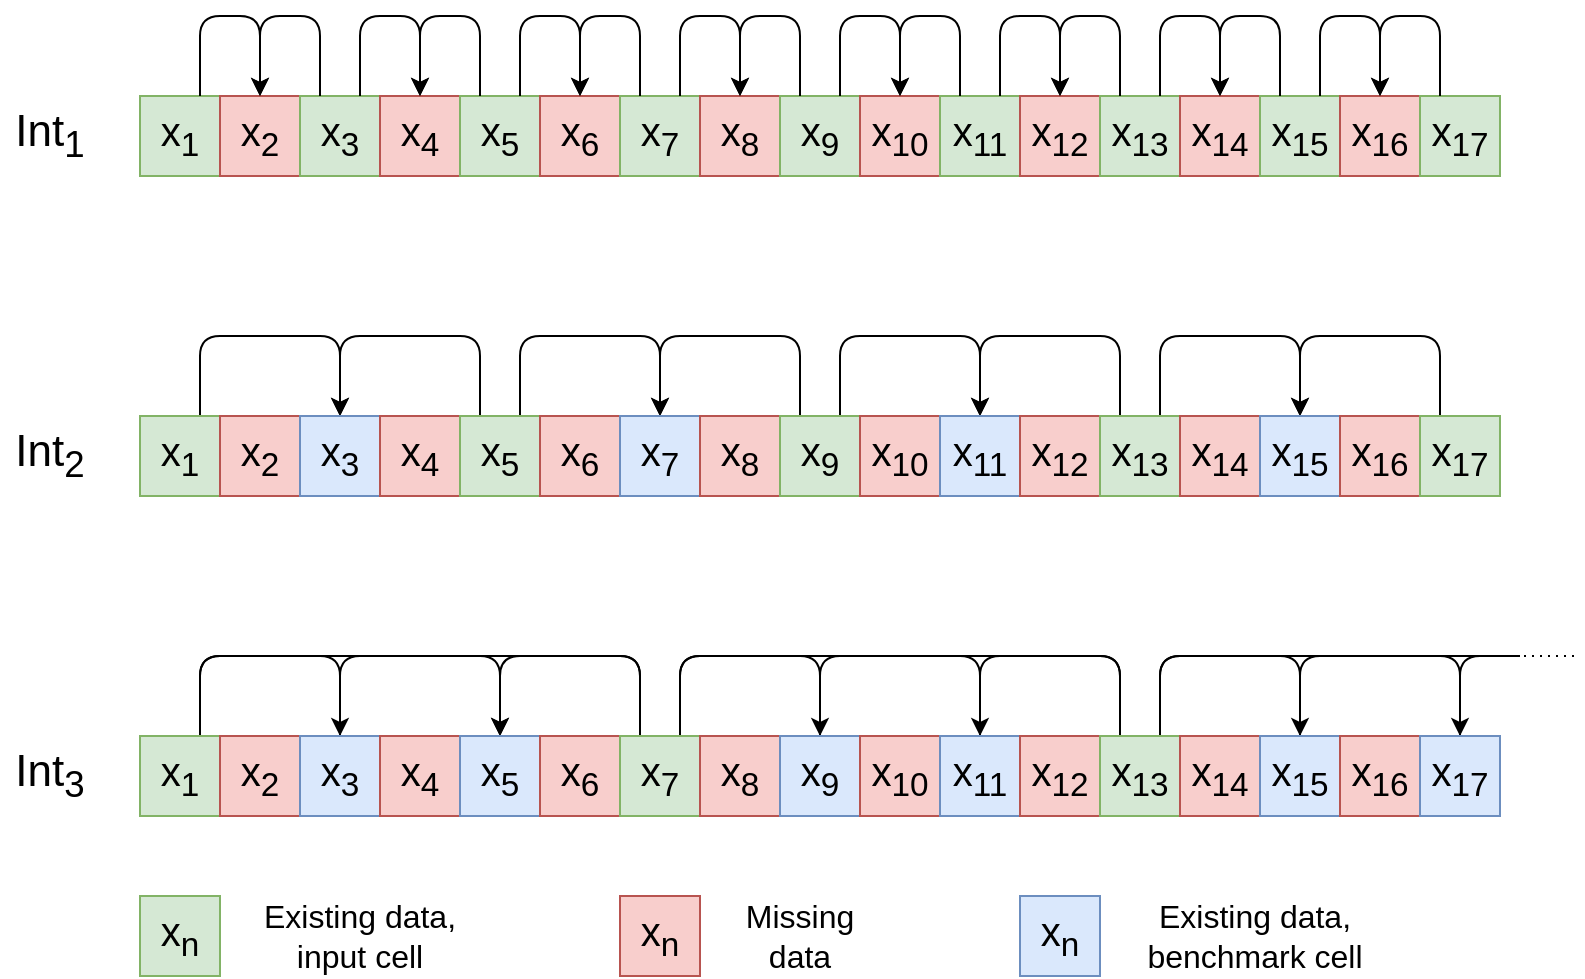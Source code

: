 <mxfile version="13.8.6" type="github">
  <diagram id="dp9czsK7ot9Na1DZZS66" name="Page-1">
    <mxGraphModel dx="1422" dy="883" grid="1" gridSize="10" guides="1" tooltips="1" connect="1" arrows="1" fold="1" page="1" pageScale="1" pageWidth="850" pageHeight="1100" math="0" shadow="0">
      <root>
        <mxCell id="0" />
        <mxCell id="1" parent="0" />
        <mxCell id="3GAu-c_WU69IqrAmxZl3-1" value="&lt;font style=&quot;font-size: 20px&quot;&gt;x&lt;sub&gt;1&lt;/sub&gt;&lt;/font&gt;" style="rounded=0;whiteSpace=wrap;html=1;fillColor=#d5e8d4;strokeColor=#82b366;" parent="1" vertex="1">
          <mxGeometry x="80" y="80" width="40" height="40" as="geometry" />
        </mxCell>
        <mxCell id="3GAu-c_WU69IqrAmxZl3-2" value="&lt;font style=&quot;font-size: 20px&quot;&gt;x&lt;sub&gt;2&lt;/sub&gt;&lt;/font&gt;" style="rounded=0;whiteSpace=wrap;html=1;fillColor=#f8cecc;strokeColor=#b85450;" parent="1" vertex="1">
          <mxGeometry x="120" y="80" width="40" height="40" as="geometry" />
        </mxCell>
        <mxCell id="3GAu-c_WU69IqrAmxZl3-3" value="&lt;font style=&quot;font-size: 20px&quot;&gt;x&lt;sub&gt;3&lt;/sub&gt;&lt;/font&gt;" style="rounded=0;whiteSpace=wrap;html=1;fillColor=#d5e8d4;strokeColor=#82b366;" parent="1" vertex="1">
          <mxGeometry x="160" y="80" width="40" height="40" as="geometry" />
        </mxCell>
        <mxCell id="3GAu-c_WU69IqrAmxZl3-4" value="&lt;font style=&quot;font-size: 20px&quot;&gt;x&lt;sub&gt;4&lt;/sub&gt;&lt;/font&gt;" style="rounded=0;whiteSpace=wrap;html=1;fillColor=#f8cecc;strokeColor=#b85450;" parent="1" vertex="1">
          <mxGeometry x="200" y="80" width="40" height="40" as="geometry" />
        </mxCell>
        <mxCell id="3GAu-c_WU69IqrAmxZl3-5" value="&lt;font style=&quot;font-size: 20px&quot;&gt;x&lt;sub&gt;5&lt;/sub&gt;&lt;/font&gt;" style="rounded=0;whiteSpace=wrap;html=1;fillColor=#d5e8d4;strokeColor=#82b366;" parent="1" vertex="1">
          <mxGeometry x="240" y="80" width="40" height="40" as="geometry" />
        </mxCell>
        <mxCell id="3GAu-c_WU69IqrAmxZl3-6" value="&lt;font style=&quot;font-size: 20px&quot;&gt;x&lt;sub&gt;6&lt;/sub&gt;&lt;/font&gt;" style="rounded=0;whiteSpace=wrap;html=1;fillColor=#f8cecc;strokeColor=#b85450;" parent="1" vertex="1">
          <mxGeometry x="280" y="80" width="40" height="40" as="geometry" />
        </mxCell>
        <mxCell id="3GAu-c_WU69IqrAmxZl3-7" value="&lt;font style=&quot;font-size: 20px&quot;&gt;x&lt;sub&gt;7&lt;/sub&gt;&lt;/font&gt;" style="rounded=0;whiteSpace=wrap;html=1;fillColor=#d5e8d4;strokeColor=#82b366;" parent="1" vertex="1">
          <mxGeometry x="320" y="80" width="40" height="40" as="geometry" />
        </mxCell>
        <mxCell id="3GAu-c_WU69IqrAmxZl3-8" value="&lt;font style=&quot;font-size: 20px&quot;&gt;x&lt;sub&gt;8&lt;/sub&gt;&lt;/font&gt;" style="rounded=0;whiteSpace=wrap;html=1;fillColor=#f8cecc;strokeColor=#b85450;" parent="1" vertex="1">
          <mxGeometry x="360" y="80" width="40" height="40" as="geometry" />
        </mxCell>
        <mxCell id="3GAu-c_WU69IqrAmxZl3-9" value="&lt;font style=&quot;font-size: 20px&quot;&gt;x&lt;sub&gt;9&lt;/sub&gt;&lt;/font&gt;" style="rounded=0;whiteSpace=wrap;html=1;fillColor=#d5e8d4;strokeColor=#82b366;" parent="1" vertex="1">
          <mxGeometry x="400" y="80" width="40" height="40" as="geometry" />
        </mxCell>
        <mxCell id="3GAu-c_WU69IqrAmxZl3-10" value="&lt;font style=&quot;font-size: 20px&quot;&gt;x&lt;sub&gt;10&lt;/sub&gt;&lt;/font&gt;" style="rounded=0;whiteSpace=wrap;html=1;fillColor=#f8cecc;strokeColor=#b85450;" parent="1" vertex="1">
          <mxGeometry x="440" y="80" width="40" height="40" as="geometry" />
        </mxCell>
        <mxCell id="3GAu-c_WU69IqrAmxZl3-11" value="&lt;font style=&quot;font-size: 20px&quot;&gt;x&lt;sub&gt;11&lt;/sub&gt;&lt;/font&gt;" style="rounded=0;whiteSpace=wrap;html=1;fillColor=#d5e8d4;strokeColor=#82b366;" parent="1" vertex="1">
          <mxGeometry x="480" y="80" width="40" height="40" as="geometry" />
        </mxCell>
        <mxCell id="3GAu-c_WU69IqrAmxZl3-12" value="&lt;font style=&quot;font-size: 20px&quot;&gt;x&lt;sub&gt;12&lt;/sub&gt;&lt;/font&gt;" style="rounded=0;whiteSpace=wrap;html=1;fillColor=#f8cecc;strokeColor=#b85450;" parent="1" vertex="1">
          <mxGeometry x="520" y="80" width="40" height="40" as="geometry" />
        </mxCell>
        <mxCell id="3GAu-c_WU69IqrAmxZl3-13" value="&lt;font style=&quot;font-size: 20px&quot;&gt;x&lt;sub&gt;13&lt;/sub&gt;&lt;/font&gt;" style="rounded=0;whiteSpace=wrap;html=1;fillColor=#d5e8d4;strokeColor=#82b366;" parent="1" vertex="1">
          <mxGeometry x="560" y="80" width="40" height="40" as="geometry" />
        </mxCell>
        <mxCell id="3GAu-c_WU69IqrAmxZl3-14" value="&lt;font style=&quot;font-size: 20px&quot;&gt;x&lt;sub&gt;14&lt;/sub&gt;&lt;/font&gt;" style="rounded=0;whiteSpace=wrap;html=1;fillColor=#f8cecc;strokeColor=#b85450;" parent="1" vertex="1">
          <mxGeometry x="600" y="80" width="40" height="40" as="geometry" />
        </mxCell>
        <mxCell id="3GAu-c_WU69IqrAmxZl3-15" value="&lt;font style=&quot;font-size: 20px&quot;&gt;x&lt;sub&gt;15&lt;/sub&gt;&lt;/font&gt;" style="rounded=0;whiteSpace=wrap;html=1;fillColor=#d5e8d4;strokeColor=#82b366;" parent="1" vertex="1">
          <mxGeometry x="640" y="80" width="40" height="40" as="geometry" />
        </mxCell>
        <mxCell id="3GAu-c_WU69IqrAmxZl3-20" value="" style="endArrow=classic;startArrow=none;html=1;startFill=0;endFill=1;exitX=0.75;exitY=0;exitDx=0;exitDy=0;" parent="1" source="3GAu-c_WU69IqrAmxZl3-1" edge="1">
          <mxGeometry width="50" height="50" relative="1" as="geometry">
            <mxPoint x="100" y="80" as="sourcePoint" />
            <mxPoint x="140" y="80" as="targetPoint" />
            <Array as="points">
              <mxPoint x="110" y="40" />
              <mxPoint x="140" y="40" />
            </Array>
          </mxGeometry>
        </mxCell>
        <mxCell id="3GAu-c_WU69IqrAmxZl3-21" value="" style="endArrow=none;startArrow=classic;html=1;startFill=1;endFill=0;entryX=0.25;entryY=0;entryDx=0;entryDy=0;" parent="1" target="3GAu-c_WU69IqrAmxZl3-3" edge="1">
          <mxGeometry width="50" height="50" relative="1" as="geometry">
            <mxPoint x="140" y="80" as="sourcePoint" />
            <mxPoint x="180" y="80" as="targetPoint" />
            <Array as="points">
              <mxPoint x="140" y="40" />
              <mxPoint x="170" y="40" />
            </Array>
          </mxGeometry>
        </mxCell>
        <mxCell id="3GAu-c_WU69IqrAmxZl3-22" value="" style="endArrow=classic;startArrow=none;html=1;startFill=0;endFill=1;exitX=0.75;exitY=0;exitDx=0;exitDy=0;" parent="1" edge="1">
          <mxGeometry width="50" height="50" relative="1" as="geometry">
            <mxPoint x="190" y="80" as="sourcePoint" />
            <mxPoint x="220" y="80" as="targetPoint" />
            <Array as="points">
              <mxPoint x="190" y="40" />
              <mxPoint x="220" y="40" />
            </Array>
          </mxGeometry>
        </mxCell>
        <mxCell id="3GAu-c_WU69IqrAmxZl3-23" value="" style="endArrow=none;startArrow=classic;html=1;startFill=1;endFill=0;entryX=0.25;entryY=0;entryDx=0;entryDy=0;" parent="1" edge="1">
          <mxGeometry width="50" height="50" relative="1" as="geometry">
            <mxPoint x="220" y="80" as="sourcePoint" />
            <mxPoint x="250.0" y="80" as="targetPoint" />
            <Array as="points">
              <mxPoint x="220" y="40" />
              <mxPoint x="250" y="40" />
            </Array>
          </mxGeometry>
        </mxCell>
        <mxCell id="3GAu-c_WU69IqrAmxZl3-24" value="" style="endArrow=classic;startArrow=none;html=1;startFill=0;endFill=1;exitX=0.75;exitY=0;exitDx=0;exitDy=0;" parent="1" edge="1">
          <mxGeometry width="50" height="50" relative="1" as="geometry">
            <mxPoint x="270" y="80" as="sourcePoint" />
            <mxPoint x="300" y="80" as="targetPoint" />
            <Array as="points">
              <mxPoint x="270" y="40" />
              <mxPoint x="300" y="40" />
            </Array>
          </mxGeometry>
        </mxCell>
        <mxCell id="3GAu-c_WU69IqrAmxZl3-25" value="" style="endArrow=none;startArrow=classic;html=1;startFill=1;endFill=0;entryX=0.25;entryY=0;entryDx=0;entryDy=0;" parent="1" edge="1">
          <mxGeometry width="50" height="50" relative="1" as="geometry">
            <mxPoint x="300" y="80" as="sourcePoint" />
            <mxPoint x="330.0" y="80" as="targetPoint" />
            <Array as="points">
              <mxPoint x="300" y="40" />
              <mxPoint x="330" y="40" />
            </Array>
          </mxGeometry>
        </mxCell>
        <mxCell id="3GAu-c_WU69IqrAmxZl3-26" value="" style="endArrow=classic;startArrow=none;html=1;startFill=0;endFill=1;exitX=0.75;exitY=0;exitDx=0;exitDy=0;" parent="1" edge="1">
          <mxGeometry width="50" height="50" relative="1" as="geometry">
            <mxPoint x="350" y="80" as="sourcePoint" />
            <mxPoint x="380" y="80" as="targetPoint" />
            <Array as="points">
              <mxPoint x="350" y="40" />
              <mxPoint x="380" y="40" />
            </Array>
          </mxGeometry>
        </mxCell>
        <mxCell id="3GAu-c_WU69IqrAmxZl3-27" value="" style="endArrow=none;startArrow=classic;html=1;startFill=1;endFill=0;entryX=0.25;entryY=0;entryDx=0;entryDy=0;" parent="1" edge="1">
          <mxGeometry width="50" height="50" relative="1" as="geometry">
            <mxPoint x="380" y="80" as="sourcePoint" />
            <mxPoint x="410.0" y="80" as="targetPoint" />
            <Array as="points">
              <mxPoint x="380" y="40" />
              <mxPoint x="410" y="40" />
            </Array>
          </mxGeometry>
        </mxCell>
        <mxCell id="3GAu-c_WU69IqrAmxZl3-28" value="" style="endArrow=classic;startArrow=none;html=1;startFill=0;endFill=1;exitX=0.75;exitY=0;exitDx=0;exitDy=0;" parent="1" edge="1">
          <mxGeometry width="50" height="50" relative="1" as="geometry">
            <mxPoint x="430" y="80" as="sourcePoint" />
            <mxPoint x="460" y="80" as="targetPoint" />
            <Array as="points">
              <mxPoint x="430" y="40" />
              <mxPoint x="460" y="40" />
            </Array>
          </mxGeometry>
        </mxCell>
        <mxCell id="3GAu-c_WU69IqrAmxZl3-29" value="" style="endArrow=none;startArrow=classic;html=1;startFill=1;endFill=0;entryX=0.25;entryY=0;entryDx=0;entryDy=0;" parent="1" edge="1">
          <mxGeometry width="50" height="50" relative="1" as="geometry">
            <mxPoint x="460" y="80" as="sourcePoint" />
            <mxPoint x="490.0" y="80" as="targetPoint" />
            <Array as="points">
              <mxPoint x="460" y="40" />
              <mxPoint x="490" y="40" />
            </Array>
          </mxGeometry>
        </mxCell>
        <mxCell id="3GAu-c_WU69IqrAmxZl3-30" value="" style="endArrow=classic;startArrow=none;html=1;startFill=0;endFill=1;exitX=0.75;exitY=0;exitDx=0;exitDy=0;" parent="1" edge="1">
          <mxGeometry width="50" height="50" relative="1" as="geometry">
            <mxPoint x="510" y="80" as="sourcePoint" />
            <mxPoint x="540" y="80" as="targetPoint" />
            <Array as="points">
              <mxPoint x="510" y="40" />
              <mxPoint x="540" y="40" />
            </Array>
          </mxGeometry>
        </mxCell>
        <mxCell id="3GAu-c_WU69IqrAmxZl3-31" value="" style="endArrow=none;startArrow=classic;html=1;startFill=1;endFill=0;entryX=0.25;entryY=0;entryDx=0;entryDy=0;" parent="1" edge="1">
          <mxGeometry width="50" height="50" relative="1" as="geometry">
            <mxPoint x="540" y="80" as="sourcePoint" />
            <mxPoint x="570" y="80" as="targetPoint" />
            <Array as="points">
              <mxPoint x="540" y="40" />
              <mxPoint x="570" y="40" />
            </Array>
          </mxGeometry>
        </mxCell>
        <mxCell id="3GAu-c_WU69IqrAmxZl3-32" value="" style="endArrow=classic;startArrow=none;html=1;startFill=0;endFill=1;exitX=0.75;exitY=0;exitDx=0;exitDy=0;" parent="1" edge="1">
          <mxGeometry width="50" height="50" relative="1" as="geometry">
            <mxPoint x="590" y="80" as="sourcePoint" />
            <mxPoint x="620" y="80" as="targetPoint" />
            <Array as="points">
              <mxPoint x="590" y="40" />
              <mxPoint x="620" y="40" />
            </Array>
          </mxGeometry>
        </mxCell>
        <mxCell id="3GAu-c_WU69IqrAmxZl3-33" value="" style="endArrow=none;startArrow=classic;html=1;startFill=1;endFill=0;entryX=0.25;entryY=0;entryDx=0;entryDy=0;" parent="1" edge="1">
          <mxGeometry width="50" height="50" relative="1" as="geometry">
            <mxPoint x="620" y="80" as="sourcePoint" />
            <mxPoint x="650" y="80" as="targetPoint" />
            <Array as="points">
              <mxPoint x="620" y="40" />
              <mxPoint x="650" y="40" />
            </Array>
          </mxGeometry>
        </mxCell>
        <mxCell id="3GAu-c_WU69IqrAmxZl3-42" value="&lt;font style=&quot;font-size: 20px&quot;&gt;x&lt;sub&gt;16&lt;/sub&gt;&lt;/font&gt;" style="rounded=0;whiteSpace=wrap;html=1;fillColor=#f8cecc;strokeColor=#b85450;" parent="1" vertex="1">
          <mxGeometry x="680" y="80" width="40" height="40" as="geometry" />
        </mxCell>
        <mxCell id="3GAu-c_WU69IqrAmxZl3-44" value="&lt;font style=&quot;font-size: 20px&quot;&gt;x&lt;sub&gt;17&lt;/sub&gt;&lt;/font&gt;" style="rounded=0;whiteSpace=wrap;html=1;fillColor=#d5e8d4;strokeColor=#82b366;" parent="1" vertex="1">
          <mxGeometry x="720" y="80" width="40" height="40" as="geometry" />
        </mxCell>
        <mxCell id="3GAu-c_WU69IqrAmxZl3-45" value="" style="endArrow=classic;startArrow=none;html=1;startFill=0;endFill=1;exitX=0.75;exitY=0;exitDx=0;exitDy=0;" parent="1" edge="1">
          <mxGeometry width="50" height="50" relative="1" as="geometry">
            <mxPoint x="670" y="80" as="sourcePoint" />
            <mxPoint x="700" y="80" as="targetPoint" />
            <Array as="points">
              <mxPoint x="670" y="40" />
              <mxPoint x="700" y="40" />
            </Array>
          </mxGeometry>
        </mxCell>
        <mxCell id="3GAu-c_WU69IqrAmxZl3-46" value="" style="endArrow=none;startArrow=classic;html=1;startFill=1;endFill=0;entryX=0.25;entryY=0;entryDx=0;entryDy=0;" parent="1" edge="1">
          <mxGeometry width="50" height="50" relative="1" as="geometry">
            <mxPoint x="700" y="80" as="sourcePoint" />
            <mxPoint x="730" y="80" as="targetPoint" />
            <Array as="points">
              <mxPoint x="700" y="40" />
              <mxPoint x="730" y="40" />
            </Array>
          </mxGeometry>
        </mxCell>
        <mxCell id="3GAu-c_WU69IqrAmxZl3-85" value="" style="endArrow=classic;startArrow=none;html=1;startFill=0;endFill=1;exitX=0.75;exitY=0;exitDx=0;exitDy=0;entryX=0.5;entryY=0;entryDx=0;entryDy=0;" parent="1" edge="1">
          <mxGeometry width="50" height="50" relative="1" as="geometry">
            <mxPoint x="110" y="240" as="sourcePoint" />
            <mxPoint x="180" y="240" as="targetPoint" />
            <Array as="points">
              <mxPoint x="110" y="200" />
              <mxPoint x="180" y="200" />
            </Array>
          </mxGeometry>
        </mxCell>
        <mxCell id="3GAu-c_WU69IqrAmxZl3-86" value="" style="endArrow=none;startArrow=classic;html=1;startFill=1;endFill=0;entryX=0.25;entryY=0;entryDx=0;entryDy=0;exitX=0.5;exitY=0;exitDx=0;exitDy=0;" parent="1" edge="1">
          <mxGeometry width="50" height="50" relative="1" as="geometry">
            <mxPoint x="180" y="240" as="sourcePoint" />
            <mxPoint x="250" y="240" as="targetPoint" />
            <Array as="points">
              <mxPoint x="180" y="200" />
              <mxPoint x="250" y="200" />
            </Array>
          </mxGeometry>
        </mxCell>
        <mxCell id="3GAu-c_WU69IqrAmxZl3-87" value="" style="endArrow=classic;startArrow=none;html=1;startFill=0;endFill=1;exitX=0.75;exitY=0;exitDx=0;exitDy=0;entryX=0.5;entryY=0;entryDx=0;entryDy=0;" parent="1" edge="1">
          <mxGeometry width="50" height="50" relative="1" as="geometry">
            <mxPoint x="270" y="240" as="sourcePoint" />
            <mxPoint x="340" y="240" as="targetPoint" />
            <Array as="points">
              <mxPoint x="270" y="200" />
              <mxPoint x="340" y="200" />
            </Array>
          </mxGeometry>
        </mxCell>
        <mxCell id="3GAu-c_WU69IqrAmxZl3-88" value="" style="endArrow=none;startArrow=classic;html=1;startFill=1;endFill=0;entryX=0.25;entryY=0;entryDx=0;entryDy=0;exitX=0.5;exitY=0;exitDx=0;exitDy=0;" parent="1" edge="1">
          <mxGeometry width="50" height="50" relative="1" as="geometry">
            <mxPoint x="340" y="240" as="sourcePoint" />
            <mxPoint x="410" y="240" as="targetPoint" />
            <Array as="points">
              <mxPoint x="340" y="200" />
              <mxPoint x="410" y="200" />
            </Array>
          </mxGeometry>
        </mxCell>
        <mxCell id="3GAu-c_WU69IqrAmxZl3-89" value="" style="endArrow=classic;startArrow=none;html=1;startFill=0;endFill=1;exitX=0.75;exitY=0;exitDx=0;exitDy=0;entryX=0.5;entryY=0;entryDx=0;entryDy=0;" parent="1" edge="1">
          <mxGeometry width="50" height="50" relative="1" as="geometry">
            <mxPoint x="430" y="240" as="sourcePoint" />
            <mxPoint x="500" y="240" as="targetPoint" />
            <Array as="points">
              <mxPoint x="430" y="200" />
              <mxPoint x="500" y="200" />
            </Array>
          </mxGeometry>
        </mxCell>
        <mxCell id="3GAu-c_WU69IqrAmxZl3-90" value="" style="endArrow=none;startArrow=classic;html=1;startFill=1;endFill=0;entryX=0.25;entryY=0;entryDx=0;entryDy=0;exitX=0.5;exitY=0;exitDx=0;exitDy=0;" parent="1" edge="1">
          <mxGeometry width="50" height="50" relative="1" as="geometry">
            <mxPoint x="500" y="240" as="sourcePoint" />
            <mxPoint x="570" y="240" as="targetPoint" />
            <Array as="points">
              <mxPoint x="500" y="200" />
              <mxPoint x="570" y="200" />
            </Array>
          </mxGeometry>
        </mxCell>
        <mxCell id="3GAu-c_WU69IqrAmxZl3-91" value="" style="endArrow=classic;startArrow=none;html=1;startFill=0;endFill=1;exitX=0.75;exitY=0;exitDx=0;exitDy=0;entryX=0.5;entryY=0;entryDx=0;entryDy=0;" parent="1" edge="1">
          <mxGeometry width="50" height="50" relative="1" as="geometry">
            <mxPoint x="590" y="240" as="sourcePoint" />
            <mxPoint x="660" y="240" as="targetPoint" />
            <Array as="points">
              <mxPoint x="590" y="200" />
              <mxPoint x="660" y="200" />
            </Array>
          </mxGeometry>
        </mxCell>
        <mxCell id="3GAu-c_WU69IqrAmxZl3-92" value="" style="endArrow=none;startArrow=classic;html=1;startFill=1;endFill=0;entryX=0.25;entryY=0;entryDx=0;entryDy=0;exitX=0.5;exitY=0;exitDx=0;exitDy=0;" parent="1" edge="1">
          <mxGeometry width="50" height="50" relative="1" as="geometry">
            <mxPoint x="660" y="240" as="sourcePoint" />
            <mxPoint x="730" y="240" as="targetPoint" />
            <Array as="points">
              <mxPoint x="660" y="200" />
              <mxPoint x="730" y="200" />
            </Array>
          </mxGeometry>
        </mxCell>
        <mxCell id="3GAu-c_WU69IqrAmxZl3-116" value="" style="endArrow=classic;startArrow=none;html=1;startFill=0;endFill=1;exitX=0.75;exitY=0;exitDx=0;exitDy=0;entryX=0.5;entryY=0;entryDx=0;entryDy=0;" parent="1" edge="1">
          <mxGeometry width="50" height="50" relative="1" as="geometry">
            <mxPoint x="110" y="400" as="sourcePoint" />
            <mxPoint x="180" y="400" as="targetPoint" />
            <Array as="points">
              <mxPoint x="110" y="360" />
              <mxPoint x="180" y="360" />
            </Array>
          </mxGeometry>
        </mxCell>
        <mxCell id="3GAu-c_WU69IqrAmxZl3-117" value="" style="endArrow=none;startArrow=classic;html=1;startFill=1;endFill=0;exitX=0.5;exitY=0;exitDx=0;exitDy=0;" parent="1" edge="1">
          <mxGeometry width="50" height="50" relative="1" as="geometry">
            <mxPoint x="260" y="400" as="sourcePoint" />
            <mxPoint x="330" y="400" as="targetPoint" />
            <Array as="points">
              <mxPoint x="260" y="360" />
              <mxPoint x="330" y="360" />
            </Array>
          </mxGeometry>
        </mxCell>
        <mxCell id="3GAu-c_WU69IqrAmxZl3-130" value="" style="endArrow=none;startArrow=none;html=1;startFill=0;endFill=0;entryX=0.25;entryY=0;entryDx=0;entryDy=0;" parent="1" edge="1">
          <mxGeometry width="50" height="50" relative="1" as="geometry">
            <mxPoint x="180" y="400" as="sourcePoint" />
            <mxPoint x="330.0" y="400" as="targetPoint" />
            <Array as="points">
              <mxPoint x="180" y="360" />
              <mxPoint x="330" y="360" />
            </Array>
          </mxGeometry>
        </mxCell>
        <mxCell id="3GAu-c_WU69IqrAmxZl3-131" value="" style="endArrow=classic;startArrow=none;html=1;startFill=0;endFill=1;entryX=0.25;entryY=0;entryDx=0;entryDy=0;" parent="1" edge="1">
          <mxGeometry width="50" height="50" relative="1" as="geometry">
            <mxPoint x="110" y="400" as="sourcePoint" />
            <mxPoint x="260.0" y="400" as="targetPoint" />
            <Array as="points">
              <mxPoint x="110" y="360" />
              <mxPoint x="260" y="360" />
            </Array>
          </mxGeometry>
        </mxCell>
        <mxCell id="3GAu-c_WU69IqrAmxZl3-132" value="" style="endArrow=classic;startArrow=none;html=1;startFill=0;endFill=1;exitX=0.75;exitY=0;exitDx=0;exitDy=0;entryX=0.5;entryY=0;entryDx=0;entryDy=0;" parent="1" edge="1">
          <mxGeometry width="50" height="50" relative="1" as="geometry">
            <mxPoint x="350" y="400" as="sourcePoint" />
            <mxPoint x="420" y="400" as="targetPoint" />
            <Array as="points">
              <mxPoint x="350" y="360" />
              <mxPoint x="420" y="360" />
            </Array>
          </mxGeometry>
        </mxCell>
        <mxCell id="3GAu-c_WU69IqrAmxZl3-133" value="" style="endArrow=none;startArrow=classic;html=1;startFill=1;endFill=0;entryX=0.25;entryY=0;entryDx=0;entryDy=0;exitX=0.5;exitY=0;exitDx=0;exitDy=0;" parent="1" edge="1">
          <mxGeometry width="50" height="50" relative="1" as="geometry">
            <mxPoint x="500" y="400" as="sourcePoint" />
            <mxPoint x="570" y="400" as="targetPoint" />
            <Array as="points">
              <mxPoint x="500" y="360" />
              <mxPoint x="570" y="360" />
            </Array>
          </mxGeometry>
        </mxCell>
        <mxCell id="3GAu-c_WU69IqrAmxZl3-134" value="" style="endArrow=none;startArrow=none;html=1;startFill=0;endFill=0;entryX=0.25;entryY=0;entryDx=0;entryDy=0;" parent="1" edge="1">
          <mxGeometry width="50" height="50" relative="1" as="geometry">
            <mxPoint x="420" y="400" as="sourcePoint" />
            <mxPoint x="570" y="400" as="targetPoint" />
            <Array as="points">
              <mxPoint x="420" y="360" />
              <mxPoint x="570" y="360" />
            </Array>
          </mxGeometry>
        </mxCell>
        <mxCell id="3GAu-c_WU69IqrAmxZl3-135" value="" style="endArrow=none;startArrow=none;html=1;startFill=0;endFill=0;entryX=0.25;entryY=0;entryDx=0;entryDy=0;" parent="1" edge="1">
          <mxGeometry width="50" height="50" relative="1" as="geometry">
            <mxPoint x="350" y="400" as="sourcePoint" />
            <mxPoint x="500" y="400" as="targetPoint" />
            <Array as="points">
              <mxPoint x="350" y="360" />
              <mxPoint x="500" y="360" />
            </Array>
          </mxGeometry>
        </mxCell>
        <mxCell id="3GAu-c_WU69IqrAmxZl3-136" value="" style="endArrow=classic;startArrow=none;html=1;startFill=0;endFill=1;exitX=0.75;exitY=0;exitDx=0;exitDy=0;entryX=0.5;entryY=0;entryDx=0;entryDy=0;" parent="1" edge="1">
          <mxGeometry width="50" height="50" relative="1" as="geometry">
            <mxPoint x="590" y="400" as="sourcePoint" />
            <mxPoint x="660" y="400" as="targetPoint" />
            <Array as="points">
              <mxPoint x="590" y="360" />
              <mxPoint x="660" y="360" />
            </Array>
          </mxGeometry>
        </mxCell>
        <mxCell id="3GAu-c_WU69IqrAmxZl3-137" value="" style="endArrow=none;startArrow=classic;html=1;startFill=1;endFill=0;exitX=0.5;exitY=0;exitDx=0;exitDy=0;" parent="1" edge="1">
          <mxGeometry width="50" height="50" relative="1" as="geometry">
            <mxPoint x="740" y="400" as="sourcePoint" />
            <mxPoint x="770" y="360" as="targetPoint" />
            <Array as="points">
              <mxPoint x="740" y="360" />
            </Array>
          </mxGeometry>
        </mxCell>
        <mxCell id="3GAu-c_WU69IqrAmxZl3-138" value="" style="endArrow=none;startArrow=none;html=1;startFill=0;endFill=0;" parent="1" edge="1">
          <mxGeometry width="50" height="50" relative="1" as="geometry">
            <mxPoint x="660" y="400" as="sourcePoint" />
            <mxPoint x="770" y="360" as="targetPoint" />
            <Array as="points">
              <mxPoint x="660" y="360" />
            </Array>
          </mxGeometry>
        </mxCell>
        <mxCell id="3GAu-c_WU69IqrAmxZl3-139" value="" style="endArrow=none;startArrow=none;html=1;startFill=0;endFill=0;entryX=0.25;entryY=0;entryDx=0;entryDy=0;" parent="1" edge="1">
          <mxGeometry width="50" height="50" relative="1" as="geometry">
            <mxPoint x="590" y="400" as="sourcePoint" />
            <mxPoint x="740" y="400" as="targetPoint" />
            <Array as="points">
              <mxPoint x="590" y="360" />
              <mxPoint x="740" y="360" />
            </Array>
          </mxGeometry>
        </mxCell>
        <mxCell id="3GAu-c_WU69IqrAmxZl3-140" value="" style="endArrow=none;dashed=1;html=1;dashPattern=1 3;strokeWidth=1;" parent="1" edge="1">
          <mxGeometry width="50" height="50" relative="1" as="geometry">
            <mxPoint x="760" y="360" as="sourcePoint" />
            <mxPoint x="800" y="360" as="targetPoint" />
          </mxGeometry>
        </mxCell>
        <mxCell id="3GAu-c_WU69IqrAmxZl3-162" value="&lt;font style=&quot;font-size: 22px&quot;&gt;Int&lt;sub&gt;1&lt;/sub&gt;&lt;/font&gt;" style="text;html=1;strokeColor=none;fillColor=none;align=center;verticalAlign=middle;whiteSpace=wrap;rounded=0;" parent="1" vertex="1">
          <mxGeometry x="10" y="90" width="50" height="20" as="geometry" />
        </mxCell>
        <mxCell id="3GAu-c_WU69IqrAmxZl3-164" value="&lt;font style=&quot;font-size: 22px&quot;&gt;Int&lt;sub&gt;2&lt;/sub&gt;&lt;/font&gt;" style="text;html=1;strokeColor=none;fillColor=none;align=center;verticalAlign=middle;whiteSpace=wrap;rounded=0;" parent="1" vertex="1">
          <mxGeometry x="10" y="250" width="50" height="20" as="geometry" />
        </mxCell>
        <mxCell id="3GAu-c_WU69IqrAmxZl3-166" value="&lt;font style=&quot;font-size: 22px&quot;&gt;Int&lt;sub&gt;3&lt;/sub&gt;&lt;/font&gt;" style="text;html=1;strokeColor=none;fillColor=none;align=center;verticalAlign=middle;whiteSpace=wrap;rounded=0;" parent="1" vertex="1">
          <mxGeometry x="10" y="410" width="50" height="20" as="geometry" />
        </mxCell>
        <mxCell id="3GAu-c_WU69IqrAmxZl3-168" value="&lt;font style=&quot;font-size: 20px&quot;&gt;x&lt;sub&gt;n&lt;/sub&gt;&lt;/font&gt;" style="rounded=0;whiteSpace=wrap;html=1;fillColor=#d5e8d4;strokeColor=#82b366;" parent="1" vertex="1">
          <mxGeometry x="80" y="480" width="40" height="40" as="geometry" />
        </mxCell>
        <mxCell id="3GAu-c_WU69IqrAmxZl3-169" value="&lt;font style=&quot;font-size: 20px&quot;&gt;x&lt;sub&gt;n&lt;/sub&gt;&lt;/font&gt;" style="rounded=0;whiteSpace=wrap;html=1;fillColor=#f8cecc;strokeColor=#b85450;" parent="1" vertex="1">
          <mxGeometry x="320" y="480" width="40" height="40" as="geometry" />
        </mxCell>
        <mxCell id="3GAu-c_WU69IqrAmxZl3-170" value="&lt;font style=&quot;font-size: 20px&quot;&gt;x&lt;sub&gt;n&lt;/sub&gt;&lt;/font&gt;" style="rounded=0;whiteSpace=wrap;html=1;fillColor=#dae8fc;strokeColor=#6c8ebf;" parent="1" vertex="1">
          <mxGeometry x="520" y="480" width="40" height="40" as="geometry" />
        </mxCell>
        <mxCell id="3GAu-c_WU69IqrAmxZl3-171" value="&lt;font style=&quot;font-size: 16px&quot;&gt;Existing data, input cell&lt;/font&gt;" style="text;html=1;strokeColor=none;fillColor=none;align=center;verticalAlign=middle;whiteSpace=wrap;rounded=0;" parent="1" vertex="1">
          <mxGeometry x="130" y="490" width="120" height="20" as="geometry" />
        </mxCell>
        <mxCell id="3GAu-c_WU69IqrAmxZl3-172" value="&lt;font style=&quot;font-size: 16px&quot;&gt;Missing data&lt;/font&gt;" style="text;html=1;strokeColor=none;fillColor=none;align=center;verticalAlign=middle;whiteSpace=wrap;rounded=0;" parent="1" vertex="1">
          <mxGeometry x="370" y="490" width="80" height="20" as="geometry" />
        </mxCell>
        <mxCell id="3GAu-c_WU69IqrAmxZl3-173" value="&lt;font style=&quot;font-size: 16px&quot;&gt;Existing data, benchmark cell&lt;/font&gt;" style="text;html=1;strokeColor=none;fillColor=none;align=center;verticalAlign=middle;whiteSpace=wrap;rounded=0;" parent="1" vertex="1">
          <mxGeometry x="575" y="490" width="125" height="20" as="geometry" />
        </mxCell>
        <mxCell id="sTP1atGvFCKfAHe-mwoH-1" value="&lt;font style=&quot;font-size: 20px&quot;&gt;x&lt;sub&gt;1&lt;/sub&gt;&lt;/font&gt;" style="rounded=0;whiteSpace=wrap;html=1;fillColor=#d5e8d4;strokeColor=#82b366;" parent="1" vertex="1">
          <mxGeometry x="80" y="240" width="40" height="40" as="geometry" />
        </mxCell>
        <mxCell id="sTP1atGvFCKfAHe-mwoH-2" value="&lt;font style=&quot;font-size: 20px&quot;&gt;x&lt;sub&gt;2&lt;/sub&gt;&lt;/font&gt;" style="rounded=0;whiteSpace=wrap;html=1;fillColor=#f8cecc;strokeColor=#b85450;" parent="1" vertex="1">
          <mxGeometry x="120" y="240" width="40" height="40" as="geometry" />
        </mxCell>
        <mxCell id="sTP1atGvFCKfAHe-mwoH-3" value="&lt;font style=&quot;font-size: 20px&quot;&gt;x&lt;sub&gt;3&lt;/sub&gt;&lt;/font&gt;" style="rounded=0;whiteSpace=wrap;html=1;fillColor=#dae8fc;strokeColor=#6c8ebf;" parent="1" vertex="1">
          <mxGeometry x="160" y="240" width="40" height="40" as="geometry" />
        </mxCell>
        <mxCell id="sTP1atGvFCKfAHe-mwoH-4" value="&lt;font style=&quot;font-size: 20px&quot;&gt;x&lt;sub&gt;4&lt;/sub&gt;&lt;/font&gt;" style="rounded=0;whiteSpace=wrap;html=1;fillColor=#f8cecc;strokeColor=#b85450;" parent="1" vertex="1">
          <mxGeometry x="200" y="240" width="40" height="40" as="geometry" />
        </mxCell>
        <mxCell id="sTP1atGvFCKfAHe-mwoH-5" value="&lt;font style=&quot;font-size: 20px&quot;&gt;x&lt;sub&gt;5&lt;/sub&gt;&lt;/font&gt;" style="rounded=0;whiteSpace=wrap;html=1;fillColor=#d5e8d4;strokeColor=#82b366;" parent="1" vertex="1">
          <mxGeometry x="240" y="240" width="40" height="40" as="geometry" />
        </mxCell>
        <mxCell id="sTP1atGvFCKfAHe-mwoH-6" value="&lt;font style=&quot;font-size: 20px&quot;&gt;x&lt;sub&gt;6&lt;/sub&gt;&lt;/font&gt;" style="rounded=0;whiteSpace=wrap;html=1;fillColor=#f8cecc;strokeColor=#b85450;" parent="1" vertex="1">
          <mxGeometry x="280" y="240" width="40" height="40" as="geometry" />
        </mxCell>
        <mxCell id="sTP1atGvFCKfAHe-mwoH-7" value="&lt;font style=&quot;font-size: 20px&quot;&gt;x&lt;sub&gt;7&lt;/sub&gt;&lt;/font&gt;" style="rounded=0;whiteSpace=wrap;html=1;fillColor=#dae8fc;strokeColor=#6c8ebf;" parent="1" vertex="1">
          <mxGeometry x="320" y="240" width="40" height="40" as="geometry" />
        </mxCell>
        <mxCell id="sTP1atGvFCKfAHe-mwoH-8" value="&lt;font style=&quot;font-size: 20px&quot;&gt;x&lt;sub&gt;8&lt;/sub&gt;&lt;/font&gt;" style="rounded=0;whiteSpace=wrap;html=1;fillColor=#f8cecc;strokeColor=#b85450;" parent="1" vertex="1">
          <mxGeometry x="360" y="240" width="40" height="40" as="geometry" />
        </mxCell>
        <mxCell id="sTP1atGvFCKfAHe-mwoH-9" value="&lt;font style=&quot;font-size: 20px&quot;&gt;x&lt;sub&gt;9&lt;/sub&gt;&lt;/font&gt;" style="rounded=0;whiteSpace=wrap;html=1;fillColor=#d5e8d4;strokeColor=#82b366;" parent="1" vertex="1">
          <mxGeometry x="400" y="240" width="40" height="40" as="geometry" />
        </mxCell>
        <mxCell id="sTP1atGvFCKfAHe-mwoH-10" value="&lt;font style=&quot;font-size: 20px&quot;&gt;x&lt;sub&gt;10&lt;/sub&gt;&lt;/font&gt;" style="rounded=0;whiteSpace=wrap;html=1;fillColor=#f8cecc;strokeColor=#b85450;" parent="1" vertex="1">
          <mxGeometry x="440" y="240" width="40" height="40" as="geometry" />
        </mxCell>
        <mxCell id="sTP1atGvFCKfAHe-mwoH-11" value="&lt;font style=&quot;font-size: 20px&quot;&gt;x&lt;sub&gt;11&lt;/sub&gt;&lt;/font&gt;" style="rounded=0;whiteSpace=wrap;html=1;fillColor=#dae8fc;strokeColor=#6c8ebf;" parent="1" vertex="1">
          <mxGeometry x="480" y="240" width="40" height="40" as="geometry" />
        </mxCell>
        <mxCell id="sTP1atGvFCKfAHe-mwoH-12" value="&lt;font style=&quot;font-size: 20px&quot;&gt;x&lt;sub&gt;12&lt;/sub&gt;&lt;/font&gt;" style="rounded=0;whiteSpace=wrap;html=1;fillColor=#f8cecc;strokeColor=#b85450;" parent="1" vertex="1">
          <mxGeometry x="520" y="240" width="40" height="40" as="geometry" />
        </mxCell>
        <mxCell id="sTP1atGvFCKfAHe-mwoH-13" value="&lt;font style=&quot;font-size: 20px&quot;&gt;x&lt;sub&gt;13&lt;/sub&gt;&lt;/font&gt;" style="rounded=0;whiteSpace=wrap;html=1;fillColor=#d5e8d4;strokeColor=#82b366;" parent="1" vertex="1">
          <mxGeometry x="560" y="240" width="40" height="40" as="geometry" />
        </mxCell>
        <mxCell id="sTP1atGvFCKfAHe-mwoH-14" value="&lt;font style=&quot;font-size: 20px&quot;&gt;x&lt;sub&gt;14&lt;/sub&gt;&lt;/font&gt;" style="rounded=0;whiteSpace=wrap;html=1;fillColor=#f8cecc;strokeColor=#b85450;" parent="1" vertex="1">
          <mxGeometry x="600" y="240" width="40" height="40" as="geometry" />
        </mxCell>
        <mxCell id="sTP1atGvFCKfAHe-mwoH-15" value="&lt;font style=&quot;font-size: 20px&quot;&gt;x&lt;sub&gt;15&lt;/sub&gt;&lt;/font&gt;" style="rounded=0;whiteSpace=wrap;html=1;fillColor=#dae8fc;strokeColor=#6c8ebf;" parent="1" vertex="1">
          <mxGeometry x="640" y="240" width="40" height="40" as="geometry" />
        </mxCell>
        <mxCell id="sTP1atGvFCKfAHe-mwoH-16" value="&lt;font style=&quot;font-size: 20px&quot;&gt;x&lt;sub&gt;16&lt;/sub&gt;&lt;/font&gt;" style="rounded=0;whiteSpace=wrap;html=1;fillColor=#f8cecc;strokeColor=#b85450;" parent="1" vertex="1">
          <mxGeometry x="680" y="240" width="40" height="40" as="geometry" />
        </mxCell>
        <mxCell id="sTP1atGvFCKfAHe-mwoH-17" value="&lt;font style=&quot;font-size: 20px&quot;&gt;x&lt;sub&gt;17&lt;/sub&gt;&lt;/font&gt;" style="rounded=0;whiteSpace=wrap;html=1;fillColor=#d5e8d4;strokeColor=#82b366;" parent="1" vertex="1">
          <mxGeometry x="720" y="240" width="40" height="40" as="geometry" />
        </mxCell>
        <mxCell id="sTP1atGvFCKfAHe-mwoH-18" value="&lt;font style=&quot;font-size: 20px&quot;&gt;x&lt;sub&gt;1&lt;/sub&gt;&lt;/font&gt;" style="rounded=0;whiteSpace=wrap;html=1;fillColor=#d5e8d4;strokeColor=#82b366;" parent="1" vertex="1">
          <mxGeometry x="80" y="400" width="40" height="40" as="geometry" />
        </mxCell>
        <mxCell id="sTP1atGvFCKfAHe-mwoH-19" value="&lt;font style=&quot;font-size: 20px&quot;&gt;x&lt;sub&gt;2&lt;/sub&gt;&lt;/font&gt;" style="rounded=0;whiteSpace=wrap;html=1;fillColor=#f8cecc;strokeColor=#b85450;" parent="1" vertex="1">
          <mxGeometry x="120" y="400" width="40" height="40" as="geometry" />
        </mxCell>
        <mxCell id="sTP1atGvFCKfAHe-mwoH-20" value="&lt;font style=&quot;font-size: 20px&quot;&gt;x&lt;sub&gt;3&lt;/sub&gt;&lt;/font&gt;" style="rounded=0;whiteSpace=wrap;html=1;fillColor=#dae8fc;strokeColor=#6c8ebf;" parent="1" vertex="1">
          <mxGeometry x="160" y="400" width="40" height="40" as="geometry" />
        </mxCell>
        <mxCell id="sTP1atGvFCKfAHe-mwoH-21" value="&lt;font style=&quot;font-size: 20px&quot;&gt;x&lt;sub&gt;4&lt;/sub&gt;&lt;/font&gt;" style="rounded=0;whiteSpace=wrap;html=1;fillColor=#f8cecc;strokeColor=#b85450;" parent="1" vertex="1">
          <mxGeometry x="200" y="400" width="40" height="40" as="geometry" />
        </mxCell>
        <mxCell id="sTP1atGvFCKfAHe-mwoH-22" value="&lt;font style=&quot;font-size: 20px&quot;&gt;x&lt;sub&gt;5&lt;/sub&gt;&lt;/font&gt;" style="rounded=0;whiteSpace=wrap;html=1;fillColor=#dae8fc;strokeColor=#6c8ebf;" parent="1" vertex="1">
          <mxGeometry x="240" y="400" width="40" height="40" as="geometry" />
        </mxCell>
        <mxCell id="sTP1atGvFCKfAHe-mwoH-23" value="&lt;font style=&quot;font-size: 20px&quot;&gt;x&lt;sub&gt;6&lt;/sub&gt;&lt;/font&gt;" style="rounded=0;whiteSpace=wrap;html=1;fillColor=#f8cecc;strokeColor=#b85450;" parent="1" vertex="1">
          <mxGeometry x="280" y="400" width="40" height="40" as="geometry" />
        </mxCell>
        <mxCell id="sTP1atGvFCKfAHe-mwoH-24" value="&lt;font style=&quot;font-size: 20px&quot;&gt;x&lt;sub&gt;7&lt;/sub&gt;&lt;/font&gt;" style="rounded=0;whiteSpace=wrap;html=1;fillColor=#d5e8d4;strokeColor=#82b366;" parent="1" vertex="1">
          <mxGeometry x="320" y="400" width="40" height="40" as="geometry" />
        </mxCell>
        <mxCell id="sTP1atGvFCKfAHe-mwoH-25" value="&lt;font style=&quot;font-size: 20px&quot;&gt;x&lt;sub&gt;8&lt;/sub&gt;&lt;/font&gt;" style="rounded=0;whiteSpace=wrap;html=1;fillColor=#f8cecc;strokeColor=#b85450;" parent="1" vertex="1">
          <mxGeometry x="360" y="400" width="40" height="40" as="geometry" />
        </mxCell>
        <mxCell id="sTP1atGvFCKfAHe-mwoH-26" value="&lt;font style=&quot;font-size: 20px&quot;&gt;x&lt;sub&gt;9&lt;/sub&gt;&lt;/font&gt;" style="rounded=0;whiteSpace=wrap;html=1;fillColor=#dae8fc;strokeColor=#6c8ebf;" parent="1" vertex="1">
          <mxGeometry x="400" y="400" width="40" height="40" as="geometry" />
        </mxCell>
        <mxCell id="sTP1atGvFCKfAHe-mwoH-27" value="&lt;font style=&quot;font-size: 20px&quot;&gt;x&lt;sub&gt;10&lt;/sub&gt;&lt;/font&gt;" style="rounded=0;whiteSpace=wrap;html=1;fillColor=#f8cecc;strokeColor=#b85450;" parent="1" vertex="1">
          <mxGeometry x="440" y="400" width="40" height="40" as="geometry" />
        </mxCell>
        <mxCell id="sTP1atGvFCKfAHe-mwoH-28" value="&lt;font style=&quot;font-size: 20px&quot;&gt;x&lt;sub&gt;11&lt;/sub&gt;&lt;/font&gt;" style="rounded=0;whiteSpace=wrap;html=1;fillColor=#dae8fc;strokeColor=#6c8ebf;" parent="1" vertex="1">
          <mxGeometry x="480" y="400" width="40" height="40" as="geometry" />
        </mxCell>
        <mxCell id="sTP1atGvFCKfAHe-mwoH-29" value="&lt;font style=&quot;font-size: 20px&quot;&gt;x&lt;sub&gt;12&lt;/sub&gt;&lt;/font&gt;" style="rounded=0;whiteSpace=wrap;html=1;fillColor=#f8cecc;strokeColor=#b85450;" parent="1" vertex="1">
          <mxGeometry x="520" y="400" width="40" height="40" as="geometry" />
        </mxCell>
        <mxCell id="sTP1atGvFCKfAHe-mwoH-30" value="&lt;font style=&quot;font-size: 20px&quot;&gt;x&lt;sub&gt;13&lt;/sub&gt;&lt;/font&gt;" style="rounded=0;whiteSpace=wrap;html=1;fillColor=#d5e8d4;strokeColor=#82b366;" parent="1" vertex="1">
          <mxGeometry x="560" y="400" width="40" height="40" as="geometry" />
        </mxCell>
        <mxCell id="sTP1atGvFCKfAHe-mwoH-31" value="&lt;font style=&quot;font-size: 20px&quot;&gt;x&lt;sub&gt;14&lt;/sub&gt;&lt;/font&gt;" style="rounded=0;whiteSpace=wrap;html=1;fillColor=#f8cecc;strokeColor=#b85450;" parent="1" vertex="1">
          <mxGeometry x="600" y="400" width="40" height="40" as="geometry" />
        </mxCell>
        <mxCell id="sTP1atGvFCKfAHe-mwoH-32" value="&lt;font style=&quot;font-size: 20px&quot;&gt;x&lt;sub&gt;15&lt;/sub&gt;&lt;/font&gt;" style="rounded=0;whiteSpace=wrap;html=1;fillColor=#dae8fc;strokeColor=#6c8ebf;" parent="1" vertex="1">
          <mxGeometry x="640" y="400" width="40" height="40" as="geometry" />
        </mxCell>
        <mxCell id="sTP1atGvFCKfAHe-mwoH-33" value="&lt;font style=&quot;font-size: 20px&quot;&gt;x&lt;sub&gt;16&lt;/sub&gt;&lt;/font&gt;" style="rounded=0;whiteSpace=wrap;html=1;fillColor=#f8cecc;strokeColor=#b85450;" parent="1" vertex="1">
          <mxGeometry x="680" y="400" width="40" height="40" as="geometry" />
        </mxCell>
        <mxCell id="sTP1atGvFCKfAHe-mwoH-34" value="&lt;font style=&quot;font-size: 20px&quot;&gt;x&lt;sub&gt;17&lt;/sub&gt;&lt;/font&gt;" style="rounded=0;whiteSpace=wrap;html=1;fillColor=#dae8fc;strokeColor=#6c8ebf;" parent="1" vertex="1">
          <mxGeometry x="720" y="400" width="40" height="40" as="geometry" />
        </mxCell>
      </root>
    </mxGraphModel>
  </diagram>
</mxfile>
